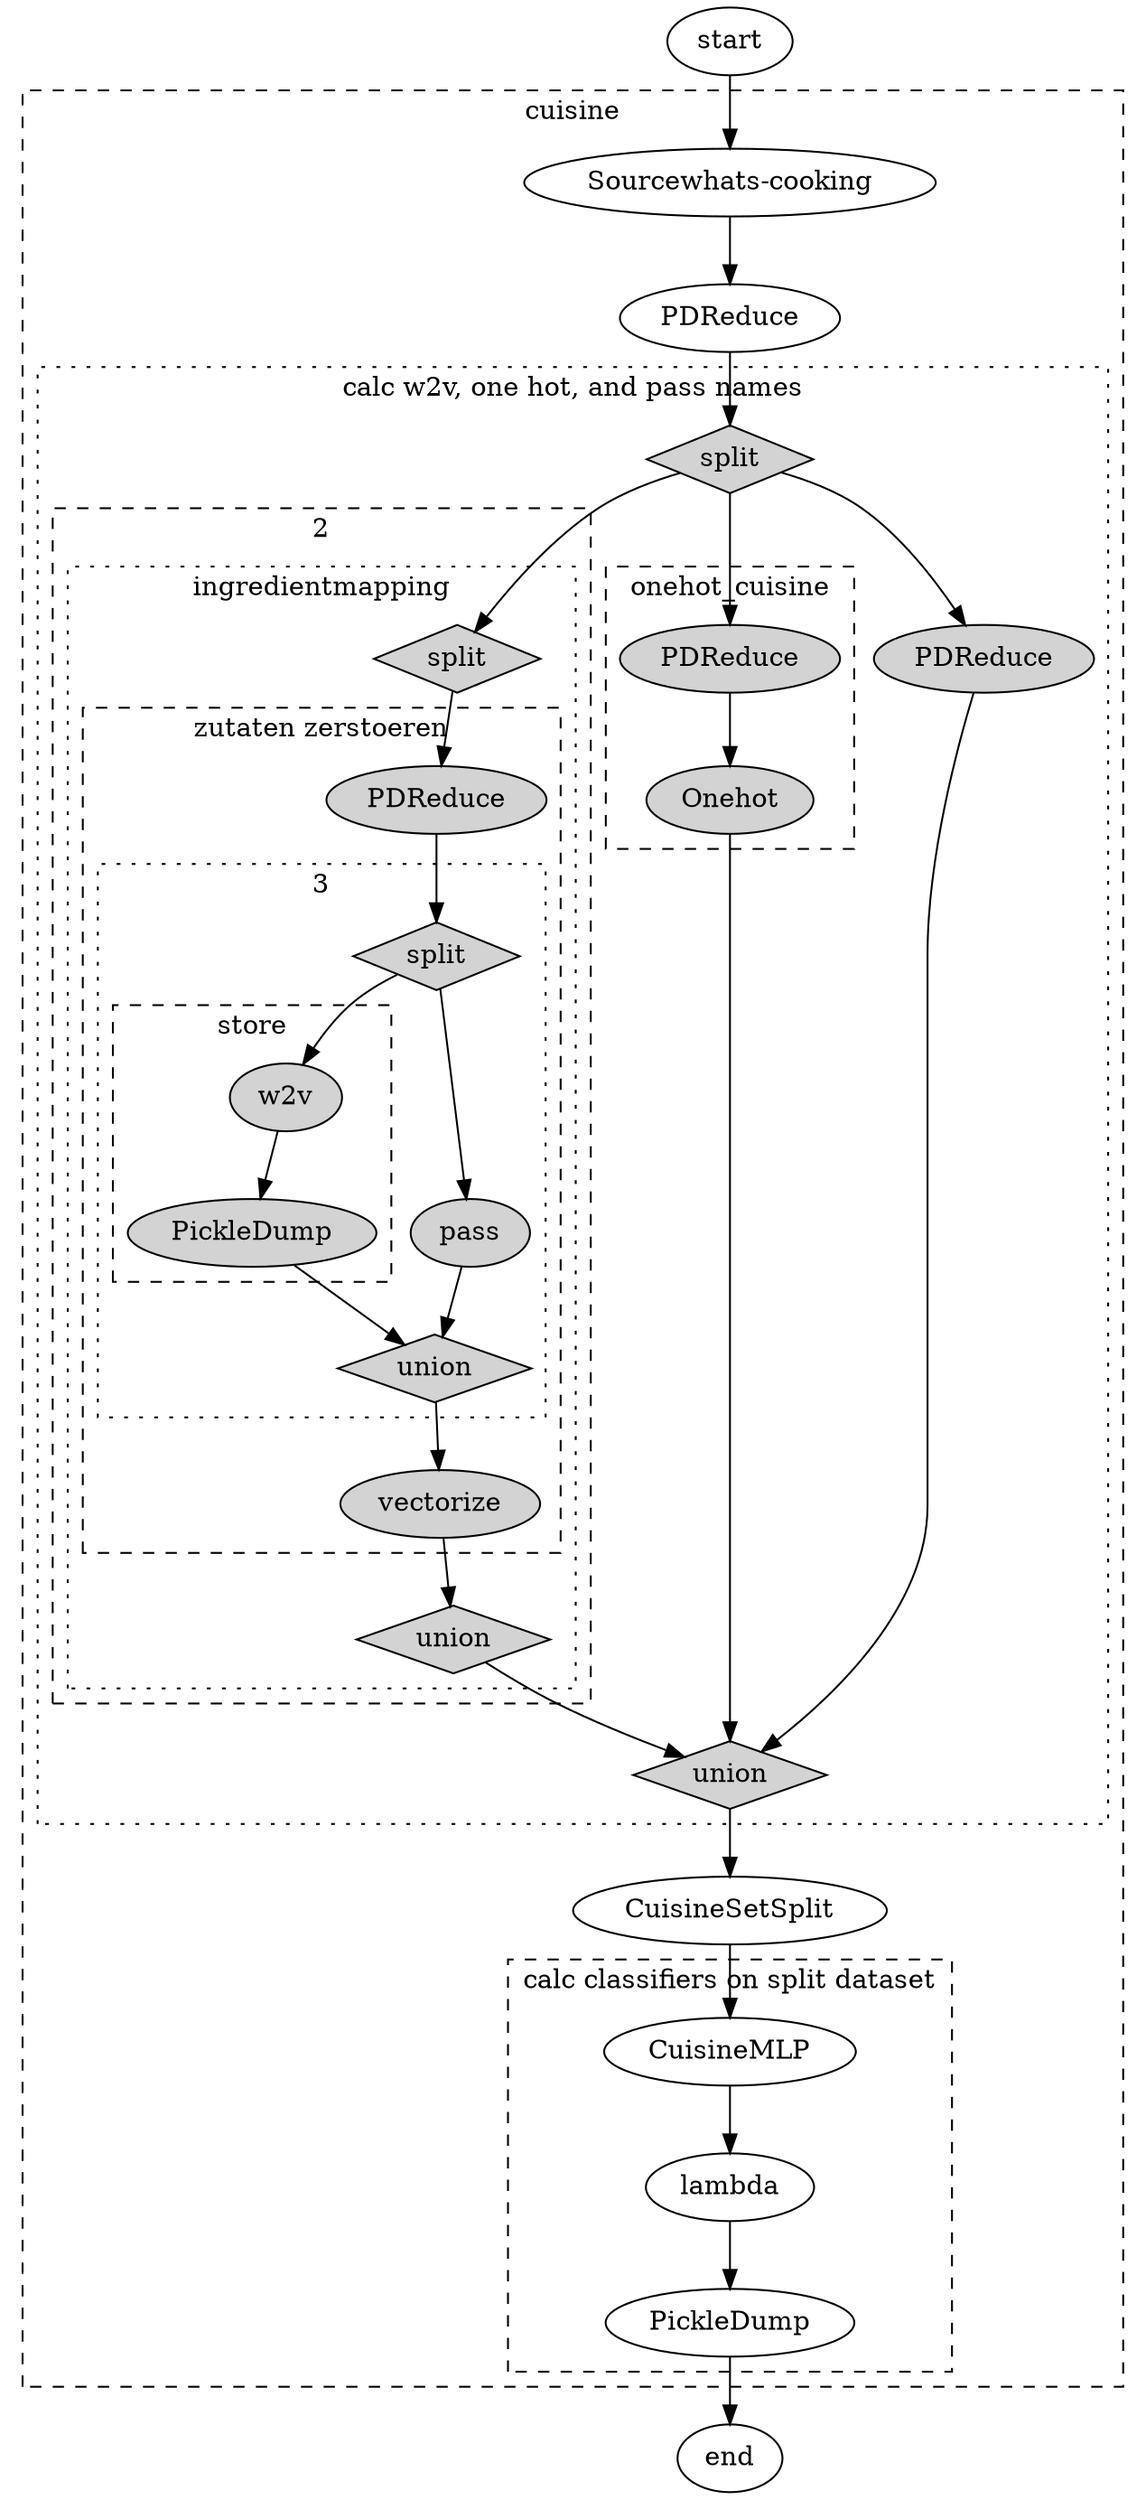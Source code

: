 digraph G {
subgraph cluster_140013150521520 {
style=filled;
label="cuisine"
140016573459136 [ label="Sourcewhats-cooking"]
140016573459808 [ label="PDReduce"]
140016573459136->140016573459808
subgraph cluster_140013151059344 {
            node [style=filled];
style=filled;
label="calc w2v, one hot, and pass names";
    graph[style=dotted];
140013151059344 [label="split",shape=diamond]
1400131510593442 [ label="union" shape=diamond]
subgraph cluster_140013622113280 {
style=filled;
label="2"
subgraph cluster_140013622114480 {
            node [style=filled];
style=filled;
label="ingredientmapping";
    graph[style=dotted];
140013622114480 [label="split",shape=diamond]
1400136221144802 [ label="union" shape=diamond]
subgraph cluster_140013622113088 {
style=filled;
label="zutaten zerstoeren"
140016572598880 [ label="PDReduce"]
subgraph cluster_140013622112800 {
            node [style=filled];
style=filled;
label="3";
    graph[style=dotted];
140013622112800 [label="split",shape=diamond]
1400136221128002 [ label="union" shape=diamond]
subgraph cluster_140013622112608 {
style=filled;
label="store"
140013365955744 [ label="w2v"]
140013289374432 [ label="PickleDump"]
140013365955744->140013289374432

graph[style=dashed];
}
140013622112800->140013365955744
140013289374432->1400136221128002
140013622112704 [ label="pass"]
140013622112800->140013622112704
140013622112704->1400136221128002

}
140016572598880->140013622112800
140013622112896 [ label="vectorize"]
1400136221128002->140013622112896

graph[style=dashed];
}
140013622114480->140016572598880
140013622112896->1400136221144802

}

graph[style=dashed];
}
140013151059344->140013622114480
1400136221144802->1400131510593442
subgraph cluster_140013150994144 {
style=filled;
label="onehot_cuisine"
140013622114576 [ label="PDReduce"]
140013622113040 [ label="Onehot"]
140013622114576->140013622113040

graph[style=dashed];
}
140013151059344->140013622114576
140013622113040->1400131510593442
140013151059296 [ label="PDReduce"]
140013151059344->140013151059296
140013151059296->1400131510593442

}
140016573459808->140013151059344
140013150522528 [ label="CuisineSetSplit"]
1400131510593442->140013150522528
subgraph cluster_140013150520992 {
style=filled;
label="calc classifiers on split dataset"
140013150521568 [ label="CuisineMLP"]
140013150520896 [ label="lambda"]
140013150521568->140013150520896
140013150521760 [ label="PickleDump"]
140013150520896->140013150521760

graph[style=dashed];
}
140013150522528->140013150521568

graph[style=dashed];
}

start -> 140016573459136
140013150521760->end
}